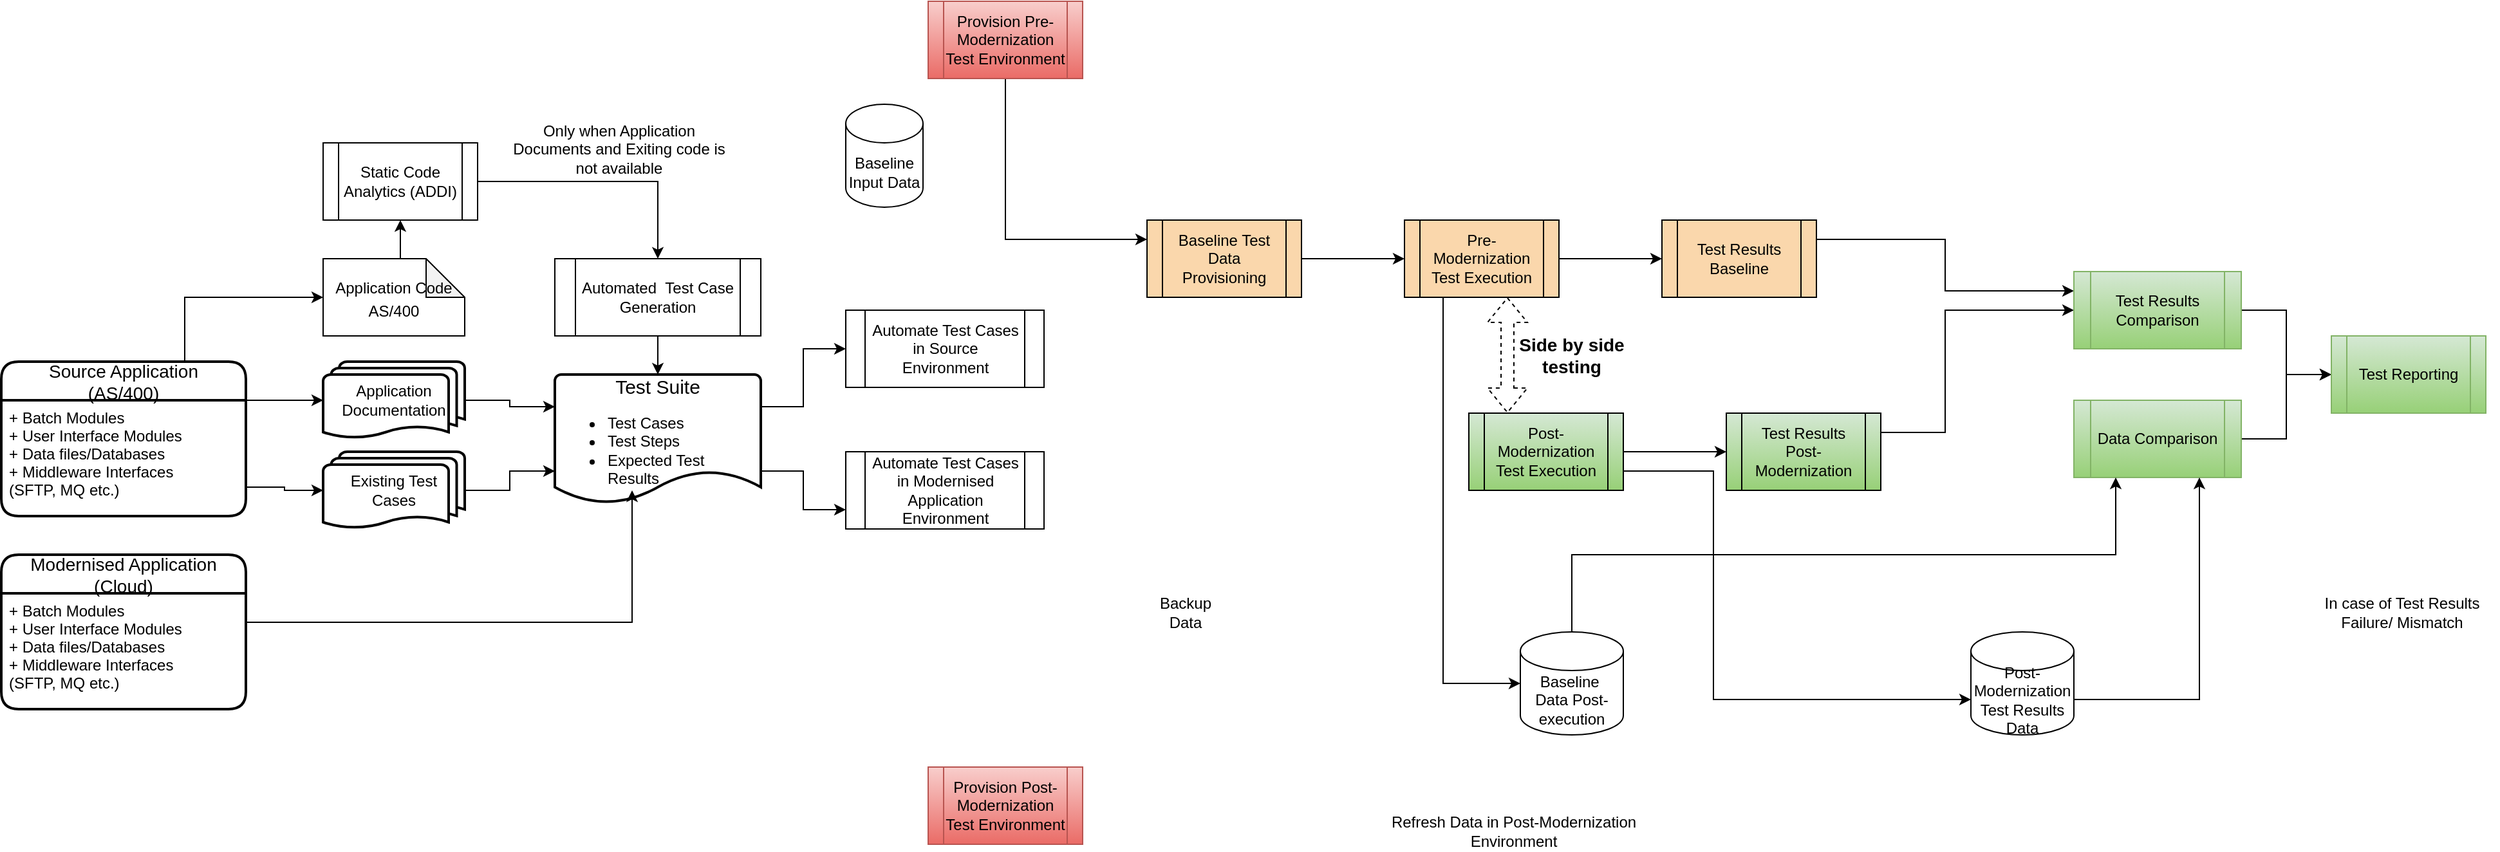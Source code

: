 <mxfile version="20.6.0" type="github">
  <diagram id="OM0IrNqEqAMPZpGWEgh5" name="Page-1">
    <mxGraphModel dx="1577" dy="2244" grid="1" gridSize="10" guides="1" tooltips="1" connect="1" arrows="1" fold="1" page="1" pageScale="1" pageWidth="826" pageHeight="1169" math="0" shadow="0">
      <root>
        <mxCell id="0" />
        <mxCell id="1" parent="0" />
        <mxCell id="sKHwCAjAp6CKXzJC5bC2-12" style="edgeStyle=orthogonalEdgeStyle;rounded=0;orthogonalLoop=1;jettySize=auto;html=1;exitX=0.75;exitY=0;exitDx=0;exitDy=0;entryX=0;entryY=0.5;entryDx=0;entryDy=0;entryPerimeter=0;fontSize=12;" edge="1" parent="1" source="sKHwCAjAp6CKXzJC5bC2-1" target="sKHwCAjAp6CKXzJC5bC2-9">
          <mxGeometry relative="1" as="geometry" />
        </mxCell>
        <mxCell id="sKHwCAjAp6CKXzJC5bC2-1" value="Source Application &#xa;(AS/400)" style="swimlane;childLayout=stackLayout;horizontal=1;startSize=30;horizontalStack=0;rounded=1;fontSize=14;fontStyle=0;strokeWidth=2;resizeParent=0;resizeLast=1;shadow=0;dashed=0;align=center;" vertex="1" parent="1">
          <mxGeometry x="50" y="240" width="190" height="120" as="geometry" />
        </mxCell>
        <mxCell id="sKHwCAjAp6CKXzJC5bC2-2" value="+ Batch Modules&#xa;+ User Interface Modules&#xa;+ Data files/Databases&#xa;+ Middleware Interfaces &#xa;(SFTP, MQ etc.)" style="align=left;strokeColor=none;fillColor=none;spacingLeft=4;fontSize=12;verticalAlign=top;resizable=0;rotatable=0;part=1;" vertex="1" parent="sKHwCAjAp6CKXzJC5bC2-1">
          <mxGeometry y="30" width="190" height="90" as="geometry" />
        </mxCell>
        <mxCell id="sKHwCAjAp6CKXzJC5bC2-3" value="Modernised Application &#xa;(Cloud)" style="swimlane;childLayout=stackLayout;horizontal=1;startSize=30;horizontalStack=0;rounded=1;fontSize=14;fontStyle=0;strokeWidth=2;resizeParent=0;resizeLast=1;shadow=0;dashed=0;align=center;" vertex="1" parent="1">
          <mxGeometry x="50" y="390" width="190" height="120" as="geometry" />
        </mxCell>
        <mxCell id="sKHwCAjAp6CKXzJC5bC2-4" value="+ Batch Modules&#xa;+ User Interface Modules&#xa;+ Data files/Databases&#xa;+ Middleware Interfaces &#xa;(SFTP, MQ etc.)" style="align=left;strokeColor=none;fillColor=none;spacingLeft=4;fontSize=12;verticalAlign=top;resizable=0;rotatable=0;part=1;" vertex="1" parent="sKHwCAjAp6CKXzJC5bC2-3">
          <mxGeometry y="30" width="190" height="90" as="geometry" />
        </mxCell>
        <mxCell id="sKHwCAjAp6CKXzJC5bC2-20" style="edgeStyle=orthogonalEdgeStyle;rounded=0;orthogonalLoop=1;jettySize=auto;html=1;exitX=1;exitY=0.5;exitDx=0;exitDy=0;exitPerimeter=0;entryX=0;entryY=0.25;entryDx=0;entryDy=0;entryPerimeter=0;fontSize=12;" edge="1" parent="1" source="sKHwCAjAp6CKXzJC5bC2-5" target="sKHwCAjAp6CKXzJC5bC2-7">
          <mxGeometry relative="1" as="geometry" />
        </mxCell>
        <mxCell id="sKHwCAjAp6CKXzJC5bC2-5" value="Application Documentation" style="strokeWidth=2;html=1;shape=mxgraph.flowchart.multi-document;whiteSpace=wrap;" vertex="1" parent="1">
          <mxGeometry x="300" y="240" width="110" height="60" as="geometry" />
        </mxCell>
        <mxCell id="sKHwCAjAp6CKXzJC5bC2-23" style="edgeStyle=orthogonalEdgeStyle;rounded=0;orthogonalLoop=1;jettySize=auto;html=1;exitX=1;exitY=0.5;exitDx=0;exitDy=0;exitPerimeter=0;entryX=0;entryY=0.75;entryDx=0;entryDy=0;entryPerimeter=0;fontSize=12;" edge="1" parent="1" source="sKHwCAjAp6CKXzJC5bC2-6" target="sKHwCAjAp6CKXzJC5bC2-7">
          <mxGeometry relative="1" as="geometry" />
        </mxCell>
        <mxCell id="sKHwCAjAp6CKXzJC5bC2-6" value="Existing Test &lt;br&gt;Cases" style="strokeWidth=2;html=1;shape=mxgraph.flowchart.multi-document;whiteSpace=wrap;" vertex="1" parent="1">
          <mxGeometry x="300" y="310" width="110" height="60" as="geometry" />
        </mxCell>
        <mxCell id="sKHwCAjAp6CKXzJC5bC2-70" style="edgeStyle=orthogonalEdgeStyle;rounded=0;orthogonalLoop=1;jettySize=auto;html=1;exitX=1;exitY=0.25;exitDx=0;exitDy=0;exitPerimeter=0;entryX=0;entryY=0.5;entryDx=0;entryDy=0;fontSize=12;" edge="1" parent="1" source="sKHwCAjAp6CKXzJC5bC2-7" target="sKHwCAjAp6CKXzJC5bC2-69">
          <mxGeometry relative="1" as="geometry" />
        </mxCell>
        <mxCell id="sKHwCAjAp6CKXzJC5bC2-72" style="edgeStyle=orthogonalEdgeStyle;rounded=0;orthogonalLoop=1;jettySize=auto;html=1;exitX=1;exitY=0.75;exitDx=0;exitDy=0;exitPerimeter=0;entryX=0;entryY=0.75;entryDx=0;entryDy=0;fontSize=12;" edge="1" parent="1" source="sKHwCAjAp6CKXzJC5bC2-7" target="sKHwCAjAp6CKXzJC5bC2-71">
          <mxGeometry relative="1" as="geometry" />
        </mxCell>
        <mxCell id="sKHwCAjAp6CKXzJC5bC2-7" value="&lt;span style=&quot;text-align: left;&quot;&gt;&lt;font style=&quot;font-size: 15px;&quot;&gt;Test Suite&lt;/font&gt;&lt;/span&gt;&lt;br&gt;&lt;ul&gt;&lt;li style=&quot;text-align: left;&quot;&gt;Test Cases&lt;/li&gt;&lt;li style=&quot;text-align: left;&quot;&gt;Test Steps&lt;/li&gt;&lt;li&gt;&lt;div style=&quot;text-align: left;&quot;&gt;Expected Test Results&lt;/div&gt;&lt;/li&gt;&lt;/ul&gt;" style="strokeWidth=2;html=1;shape=mxgraph.flowchart.document2;whiteSpace=wrap;size=0.25;" vertex="1" parent="1">
          <mxGeometry x="480" y="250" width="160" height="100" as="geometry" />
        </mxCell>
        <mxCell id="sKHwCAjAp6CKXzJC5bC2-15" style="edgeStyle=orthogonalEdgeStyle;rounded=0;orthogonalLoop=1;jettySize=auto;html=1;exitX=0.5;exitY=0;exitDx=0;exitDy=0;exitPerimeter=0;entryX=0.5;entryY=1;entryDx=0;entryDy=0;fontSize=12;" edge="1" parent="1" source="sKHwCAjAp6CKXzJC5bC2-9" target="sKHwCAjAp6CKXzJC5bC2-14">
          <mxGeometry relative="1" as="geometry" />
        </mxCell>
        <mxCell id="sKHwCAjAp6CKXzJC5bC2-9" value="&lt;font style=&quot;font-size: 12px;&quot;&gt;Application Code&lt;br&gt;AS/400&lt;/font&gt;" style="shape=note;whiteSpace=wrap;html=1;backgroundOutline=1;darkOpacity=0.05;fontSize=15;" vertex="1" parent="1">
          <mxGeometry x="300" y="160" width="110" height="60" as="geometry" />
        </mxCell>
        <mxCell id="sKHwCAjAp6CKXzJC5bC2-10" style="edgeStyle=orthogonalEdgeStyle;rounded=0;orthogonalLoop=1;jettySize=auto;html=1;exitX=1;exitY=0;exitDx=0;exitDy=0;entryX=0;entryY=0.5;entryDx=0;entryDy=0;entryPerimeter=0;fontSize=12;" edge="1" parent="1" source="sKHwCAjAp6CKXzJC5bC2-2" target="sKHwCAjAp6CKXzJC5bC2-5">
          <mxGeometry relative="1" as="geometry">
            <Array as="points">
              <mxPoint x="260" y="270" />
              <mxPoint x="260" y="270" />
            </Array>
          </mxGeometry>
        </mxCell>
        <mxCell id="sKHwCAjAp6CKXzJC5bC2-11" style="edgeStyle=orthogonalEdgeStyle;rounded=0;orthogonalLoop=1;jettySize=auto;html=1;exitX=1;exitY=0.75;exitDx=0;exitDy=0;entryX=0;entryY=0.5;entryDx=0;entryDy=0;entryPerimeter=0;fontSize=12;" edge="1" parent="1" source="sKHwCAjAp6CKXzJC5bC2-2" target="sKHwCAjAp6CKXzJC5bC2-6">
          <mxGeometry relative="1" as="geometry" />
        </mxCell>
        <mxCell id="sKHwCAjAp6CKXzJC5bC2-19" style="edgeStyle=orthogonalEdgeStyle;rounded=0;orthogonalLoop=1;jettySize=auto;html=1;exitX=0.5;exitY=1;exitDx=0;exitDy=0;entryX=0.5;entryY=0;entryDx=0;entryDy=0;entryPerimeter=0;fontSize=12;" edge="1" parent="1" source="sKHwCAjAp6CKXzJC5bC2-13" target="sKHwCAjAp6CKXzJC5bC2-7">
          <mxGeometry relative="1" as="geometry" />
        </mxCell>
        <mxCell id="sKHwCAjAp6CKXzJC5bC2-13" value="Automated &amp;nbsp;Test Case Generation" style="shape=process;whiteSpace=wrap;html=1;backgroundOutline=1;fontSize=12;" vertex="1" parent="1">
          <mxGeometry x="480" y="160" width="160" height="60" as="geometry" />
        </mxCell>
        <mxCell id="sKHwCAjAp6CKXzJC5bC2-18" style="edgeStyle=orthogonalEdgeStyle;rounded=0;orthogonalLoop=1;jettySize=auto;html=1;exitX=1;exitY=0.5;exitDx=0;exitDy=0;entryX=0.5;entryY=0;entryDx=0;entryDy=0;fontSize=12;" edge="1" parent="1" source="sKHwCAjAp6CKXzJC5bC2-14" target="sKHwCAjAp6CKXzJC5bC2-13">
          <mxGeometry relative="1" as="geometry" />
        </mxCell>
        <mxCell id="sKHwCAjAp6CKXzJC5bC2-14" value="Static Code Analytics (ADDI)" style="shape=process;whiteSpace=wrap;html=1;backgroundOutline=1;fontSize=12;" vertex="1" parent="1">
          <mxGeometry x="300" y="70" width="120" height="60" as="geometry" />
        </mxCell>
        <mxCell id="sKHwCAjAp6CKXzJC5bC2-24" value="Only when Application Documents and Exiting code is not available" style="text;html=1;strokeColor=none;fillColor=none;align=center;verticalAlign=middle;whiteSpace=wrap;rounded=0;fontSize=12;" vertex="1" parent="1">
          <mxGeometry x="440" y="60" width="180" height="30" as="geometry" />
        </mxCell>
        <mxCell id="sKHwCAjAp6CKXzJC5bC2-29" style="edgeStyle=orthogonalEdgeStyle;rounded=0;orthogonalLoop=1;jettySize=auto;html=1;exitX=1;exitY=0.5;exitDx=0;exitDy=0;entryX=0;entryY=0.5;entryDx=0;entryDy=0;" edge="1" parent="1" source="sKHwCAjAp6CKXzJC5bC2-31" target="sKHwCAjAp6CKXzJC5bC2-33">
          <mxGeometry relative="1" as="geometry" />
        </mxCell>
        <mxCell id="sKHwCAjAp6CKXzJC5bC2-30" style="edgeStyle=orthogonalEdgeStyle;rounded=0;orthogonalLoop=1;jettySize=auto;html=1;exitX=0.25;exitY=1;exitDx=0;exitDy=0;entryX=0;entryY=0.5;entryDx=0;entryDy=0;entryPerimeter=0;" edge="1" parent="1" source="sKHwCAjAp6CKXzJC5bC2-31" target="sKHwCAjAp6CKXzJC5bC2-52">
          <mxGeometry relative="1" as="geometry" />
        </mxCell>
        <mxCell id="sKHwCAjAp6CKXzJC5bC2-31" value="Pre-Modernization Test Execution" style="shape=process;whiteSpace=wrap;html=1;backgroundOutline=1;fillColor=#fad7ac;" vertex="1" parent="1">
          <mxGeometry x="1140" y="130" width="120" height="60" as="geometry" />
        </mxCell>
        <mxCell id="sKHwCAjAp6CKXzJC5bC2-32" style="edgeStyle=orthogonalEdgeStyle;rounded=0;orthogonalLoop=1;jettySize=auto;html=1;exitX=1;exitY=0.25;exitDx=0;exitDy=0;entryX=0;entryY=0.25;entryDx=0;entryDy=0;" edge="1" parent="1" source="sKHwCAjAp6CKXzJC5bC2-33" target="sKHwCAjAp6CKXzJC5bC2-43">
          <mxGeometry relative="1" as="geometry" />
        </mxCell>
        <mxCell id="sKHwCAjAp6CKXzJC5bC2-33" value="Test Results Baseline" style="shape=process;whiteSpace=wrap;html=1;backgroundOutline=1;fillColor=#fad7ac;" vertex="1" parent="1">
          <mxGeometry x="1340" y="130" width="120" height="60" as="geometry" />
        </mxCell>
        <mxCell id="sKHwCAjAp6CKXzJC5bC2-34" style="edgeStyle=orthogonalEdgeStyle;rounded=0;orthogonalLoop=1;jettySize=auto;html=1;exitX=1;exitY=0.5;exitDx=0;exitDy=0;entryX=0;entryY=0.5;entryDx=0;entryDy=0;" edge="1" parent="1" source="sKHwCAjAp6CKXzJC5bC2-35" target="sKHwCAjAp6CKXzJC5bC2-31">
          <mxGeometry relative="1" as="geometry" />
        </mxCell>
        <mxCell id="sKHwCAjAp6CKXzJC5bC2-35" value="Baseline Test Data Provisioning" style="shape=process;whiteSpace=wrap;html=1;backgroundOutline=1;fillColor=#fad7ac;" vertex="1" parent="1">
          <mxGeometry x="940" y="130" width="120" height="60" as="geometry" />
        </mxCell>
        <mxCell id="sKHwCAjAp6CKXzJC5bC2-36" style="edgeStyle=orthogonalEdgeStyle;rounded=0;orthogonalLoop=1;jettySize=auto;html=1;exitX=1;exitY=0.5;exitDx=0;exitDy=0;entryX=0;entryY=0.5;entryDx=0;entryDy=0;" edge="1" parent="1" source="sKHwCAjAp6CKXzJC5bC2-38" target="sKHwCAjAp6CKXzJC5bC2-40">
          <mxGeometry relative="1" as="geometry" />
        </mxCell>
        <mxCell id="sKHwCAjAp6CKXzJC5bC2-37" style="edgeStyle=orthogonalEdgeStyle;rounded=0;orthogonalLoop=1;jettySize=auto;html=1;exitX=1;exitY=0.75;exitDx=0;exitDy=0;entryX=0;entryY=0;entryDx=0;entryDy=52.5;entryPerimeter=0;" edge="1" parent="1" source="sKHwCAjAp6CKXzJC5bC2-38" target="sKHwCAjAp6CKXzJC5bC2-54">
          <mxGeometry relative="1" as="geometry">
            <Array as="points">
              <mxPoint x="1380" y="325" />
              <mxPoint x="1380" y="503" />
            </Array>
          </mxGeometry>
        </mxCell>
        <mxCell id="sKHwCAjAp6CKXzJC5bC2-38" value="Post-Modernization Test Execution" style="shape=process;whiteSpace=wrap;html=1;backgroundOutline=1;gradientColor=#97d077;fillColor=#d5e8d4;" vertex="1" parent="1">
          <mxGeometry x="1190" y="280" width="120" height="60" as="geometry" />
        </mxCell>
        <mxCell id="sKHwCAjAp6CKXzJC5bC2-39" style="edgeStyle=orthogonalEdgeStyle;rounded=0;orthogonalLoop=1;jettySize=auto;html=1;exitX=1;exitY=0.25;exitDx=0;exitDy=0;entryX=0;entryY=0.5;entryDx=0;entryDy=0;" edge="1" parent="1" source="sKHwCAjAp6CKXzJC5bC2-40" target="sKHwCAjAp6CKXzJC5bC2-43">
          <mxGeometry relative="1" as="geometry">
            <Array as="points">
              <mxPoint x="1560" y="295" />
              <mxPoint x="1560" y="200" />
            </Array>
          </mxGeometry>
        </mxCell>
        <mxCell id="sKHwCAjAp6CKXzJC5bC2-40" value="Test Results Post-Modernization" style="shape=process;whiteSpace=wrap;html=1;backgroundOutline=1;gradientColor=#97d077;fillColor=#d5e8d4;" vertex="1" parent="1">
          <mxGeometry x="1390" y="280" width="120" height="60" as="geometry" />
        </mxCell>
        <mxCell id="sKHwCAjAp6CKXzJC5bC2-41" style="edgeStyle=orthogonalEdgeStyle;rounded=0;orthogonalLoop=1;jettySize=auto;html=1;exitX=1;exitY=0.5;exitDx=0;exitDy=0;" edge="1" parent="1" source="sKHwCAjAp6CKXzJC5bC2-43" target="sKHwCAjAp6CKXzJC5bC2-47">
          <mxGeometry relative="1" as="geometry" />
        </mxCell>
        <mxCell id="sKHwCAjAp6CKXzJC5bC2-43" value="Test Results Comparison" style="shape=process;whiteSpace=wrap;html=1;backgroundOutline=1;gradientColor=#97d077;fillColor=#d5e8d4;strokeColor=#82b366;" vertex="1" parent="1">
          <mxGeometry x="1660" y="170" width="130" height="60" as="geometry" />
        </mxCell>
        <mxCell id="sKHwCAjAp6CKXzJC5bC2-44" style="edgeStyle=orthogonalEdgeStyle;rounded=0;orthogonalLoop=1;jettySize=auto;html=1;exitX=1;exitY=0.5;exitDx=0;exitDy=0;entryX=0;entryY=0.5;entryDx=0;entryDy=0;" edge="1" parent="1" source="sKHwCAjAp6CKXzJC5bC2-46" target="sKHwCAjAp6CKXzJC5bC2-47">
          <mxGeometry relative="1" as="geometry" />
        </mxCell>
        <mxCell id="sKHwCAjAp6CKXzJC5bC2-46" value="Data Comparison" style="shape=process;whiteSpace=wrap;html=1;backgroundOutline=1;gradientColor=#97d077;fillColor=#d5e8d4;strokeColor=#82b366;" vertex="1" parent="1">
          <mxGeometry x="1660" y="270" width="130" height="60" as="geometry" />
        </mxCell>
        <mxCell id="sKHwCAjAp6CKXzJC5bC2-47" value="Test Reporting" style="shape=process;whiteSpace=wrap;html=1;backgroundOutline=1;gradientColor=#97d077;fillColor=#d5e8d4;strokeColor=#82b366;" vertex="1" parent="1">
          <mxGeometry x="1860" y="220" width="120" height="60" as="geometry" />
        </mxCell>
        <mxCell id="sKHwCAjAp6CKXzJC5bC2-50" value="Baseline Input Data" style="shape=cylinder3;whiteSpace=wrap;html=1;boundedLbl=1;backgroundOutline=1;size=15;" vertex="1" parent="1">
          <mxGeometry x="706" y="40" width="60" height="80" as="geometry" />
        </mxCell>
        <mxCell id="sKHwCAjAp6CKXzJC5bC2-51" style="edgeStyle=orthogonalEdgeStyle;rounded=0;orthogonalLoop=1;jettySize=auto;html=1;exitX=0.5;exitY=0;exitDx=0;exitDy=0;exitPerimeter=0;entryX=0.25;entryY=1;entryDx=0;entryDy=0;" edge="1" parent="1" source="sKHwCAjAp6CKXzJC5bC2-52" target="sKHwCAjAp6CKXzJC5bC2-46">
          <mxGeometry relative="1" as="geometry" />
        </mxCell>
        <mxCell id="sKHwCAjAp6CKXzJC5bC2-52" value="Baseline&amp;nbsp; Data Post-execution" style="shape=cylinder3;whiteSpace=wrap;html=1;boundedLbl=1;backgroundOutline=1;size=15;" vertex="1" parent="1">
          <mxGeometry x="1230" y="450" width="80" height="80" as="geometry" />
        </mxCell>
        <mxCell id="sKHwCAjAp6CKXzJC5bC2-53" style="edgeStyle=orthogonalEdgeStyle;rounded=0;orthogonalLoop=1;jettySize=auto;html=1;exitX=1;exitY=0;exitDx=0;exitDy=52.5;exitPerimeter=0;entryX=0.75;entryY=1;entryDx=0;entryDy=0;" edge="1" parent="1" source="sKHwCAjAp6CKXzJC5bC2-54" target="sKHwCAjAp6CKXzJC5bC2-46">
          <mxGeometry relative="1" as="geometry" />
        </mxCell>
        <mxCell id="sKHwCAjAp6CKXzJC5bC2-54" value="Post-Modernization Test Results Data" style="shape=cylinder3;whiteSpace=wrap;html=1;boundedLbl=1;backgroundOutline=1;size=15;" vertex="1" parent="1">
          <mxGeometry x="1580" y="450" width="80" height="80" as="geometry" />
        </mxCell>
        <mxCell id="sKHwCAjAp6CKXzJC5bC2-55" value="" style="shape=flexArrow;endArrow=classic;startArrow=classic;html=1;rounded=0;dashed=1;edgeStyle=orthogonalEdgeStyle;" edge="1" parent="1">
          <mxGeometry width="100" height="100" relative="1" as="geometry">
            <mxPoint x="1220" y="280" as="sourcePoint" />
            <mxPoint x="1220" y="190" as="targetPoint" />
          </mxGeometry>
        </mxCell>
        <mxCell id="sKHwCAjAp6CKXzJC5bC2-56" value="&lt;font style=&quot;font-size: 14px&quot;&gt;&lt;b&gt;Side by side testing&lt;/b&gt;&lt;/font&gt;" style="text;html=1;strokeColor=none;fillColor=none;align=center;verticalAlign=middle;whiteSpace=wrap;rounded=0;" vertex="1" parent="1">
          <mxGeometry x="1225" y="220" width="90" height="30" as="geometry" />
        </mxCell>
        <mxCell id="sKHwCAjAp6CKXzJC5bC2-57" style="edgeStyle=orthogonalEdgeStyle;rounded=0;orthogonalLoop=1;jettySize=auto;html=1;exitX=0.5;exitY=1;exitDx=0;exitDy=0;entryX=0;entryY=0.25;entryDx=0;entryDy=0;" edge="1" parent="1" source="sKHwCAjAp6CKXzJC5bC2-58" target="sKHwCAjAp6CKXzJC5bC2-35">
          <mxGeometry relative="1" as="geometry" />
        </mxCell>
        <mxCell id="sKHwCAjAp6CKXzJC5bC2-58" value="Provision Pre-Modernization Test Environment" style="shape=process;whiteSpace=wrap;html=1;backgroundOutline=1;fillColor=#f8cecc;gradientColor=#ea6b66;strokeColor=#b85450;" vertex="1" parent="1">
          <mxGeometry x="770" y="-40" width="120" height="60" as="geometry" />
        </mxCell>
        <mxCell id="sKHwCAjAp6CKXzJC5bC2-60" value="Provision Post-Modernization Test Environment" style="shape=process;whiteSpace=wrap;html=1;backgroundOutline=1;fillColor=#f8cecc;gradientColor=#ea6b66;strokeColor=#b85450;" vertex="1" parent="1">
          <mxGeometry x="770" y="555" width="120" height="60" as="geometry" />
        </mxCell>
        <mxCell id="sKHwCAjAp6CKXzJC5bC2-61" value="Refresh Data in Post-Modernization Environment" style="text;html=1;strokeColor=none;fillColor=none;align=center;verticalAlign=middle;whiteSpace=wrap;rounded=0;" vertex="1" parent="1">
          <mxGeometry x="1100" y="590" width="250" height="30" as="geometry" />
        </mxCell>
        <mxCell id="sKHwCAjAp6CKXzJC5bC2-62" value="In case of Test Results Failure/ Mismatch" style="text;html=1;strokeColor=none;fillColor=none;align=center;verticalAlign=middle;whiteSpace=wrap;rounded=0;" vertex="1" parent="1">
          <mxGeometry x="1840" y="420" width="150" height="30" as="geometry" />
        </mxCell>
        <mxCell id="sKHwCAjAp6CKXzJC5bC2-63" value="Backup Data" style="text;html=1;strokeColor=none;fillColor=none;align=center;verticalAlign=middle;whiteSpace=wrap;rounded=0;" vertex="1" parent="1">
          <mxGeometry x="940" y="420" width="60" height="30" as="geometry" />
        </mxCell>
        <mxCell id="sKHwCAjAp6CKXzJC5bC2-69" value="Automate Test Cases in Source Environment" style="shape=process;whiteSpace=wrap;html=1;backgroundOutline=1;fontSize=12;" vertex="1" parent="1">
          <mxGeometry x="706" y="200" width="154" height="60" as="geometry" />
        </mxCell>
        <mxCell id="sKHwCAjAp6CKXzJC5bC2-71" value="Automate Test Cases in Modernised&lt;br&gt;Application Environment" style="shape=process;whiteSpace=wrap;html=1;backgroundOutline=1;fontSize=12;" vertex="1" parent="1">
          <mxGeometry x="706" y="310" width="154" height="60" as="geometry" />
        </mxCell>
        <mxCell id="sKHwCAjAp6CKXzJC5bC2-73" style="edgeStyle=orthogonalEdgeStyle;rounded=0;orthogonalLoop=1;jettySize=auto;html=1;exitX=1;exitY=0.25;exitDx=0;exitDy=0;entryX=0.375;entryY=0.9;entryDx=0;entryDy=0;entryPerimeter=0;fontSize=12;" edge="1" parent="1" source="sKHwCAjAp6CKXzJC5bC2-4" target="sKHwCAjAp6CKXzJC5bC2-7">
          <mxGeometry relative="1" as="geometry" />
        </mxCell>
      </root>
    </mxGraphModel>
  </diagram>
</mxfile>

